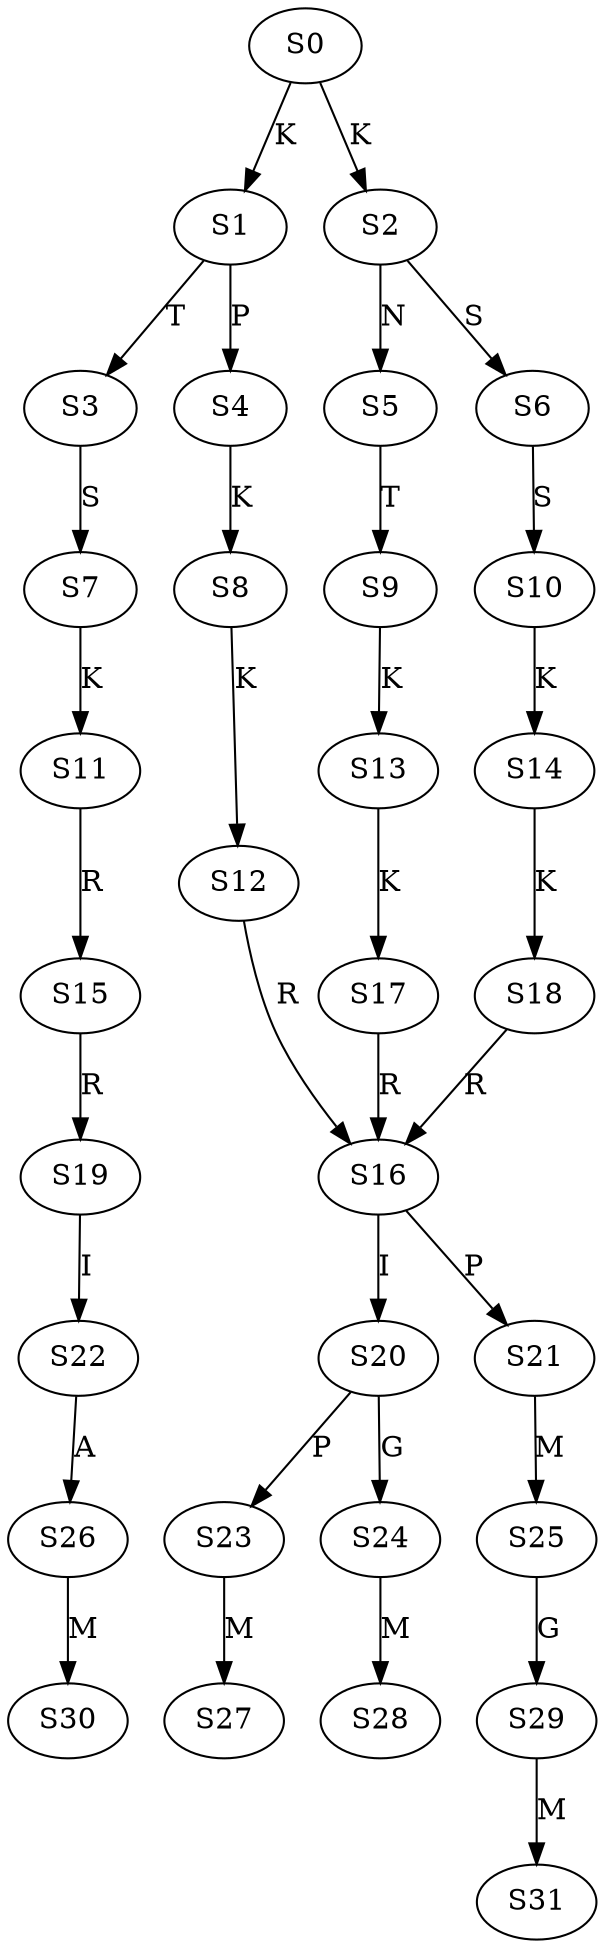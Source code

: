 strict digraph  {
	S0 -> S1 [ label = K ];
	S0 -> S2 [ label = K ];
	S1 -> S3 [ label = T ];
	S1 -> S4 [ label = P ];
	S2 -> S5 [ label = N ];
	S2 -> S6 [ label = S ];
	S3 -> S7 [ label = S ];
	S4 -> S8 [ label = K ];
	S5 -> S9 [ label = T ];
	S6 -> S10 [ label = S ];
	S7 -> S11 [ label = K ];
	S8 -> S12 [ label = K ];
	S9 -> S13 [ label = K ];
	S10 -> S14 [ label = K ];
	S11 -> S15 [ label = R ];
	S12 -> S16 [ label = R ];
	S13 -> S17 [ label = K ];
	S14 -> S18 [ label = K ];
	S15 -> S19 [ label = R ];
	S16 -> S20 [ label = I ];
	S16 -> S21 [ label = P ];
	S17 -> S16 [ label = R ];
	S18 -> S16 [ label = R ];
	S19 -> S22 [ label = I ];
	S20 -> S23 [ label = P ];
	S20 -> S24 [ label = G ];
	S21 -> S25 [ label = M ];
	S22 -> S26 [ label = A ];
	S23 -> S27 [ label = M ];
	S24 -> S28 [ label = M ];
	S25 -> S29 [ label = G ];
	S26 -> S30 [ label = M ];
	S29 -> S31 [ label = M ];
}
